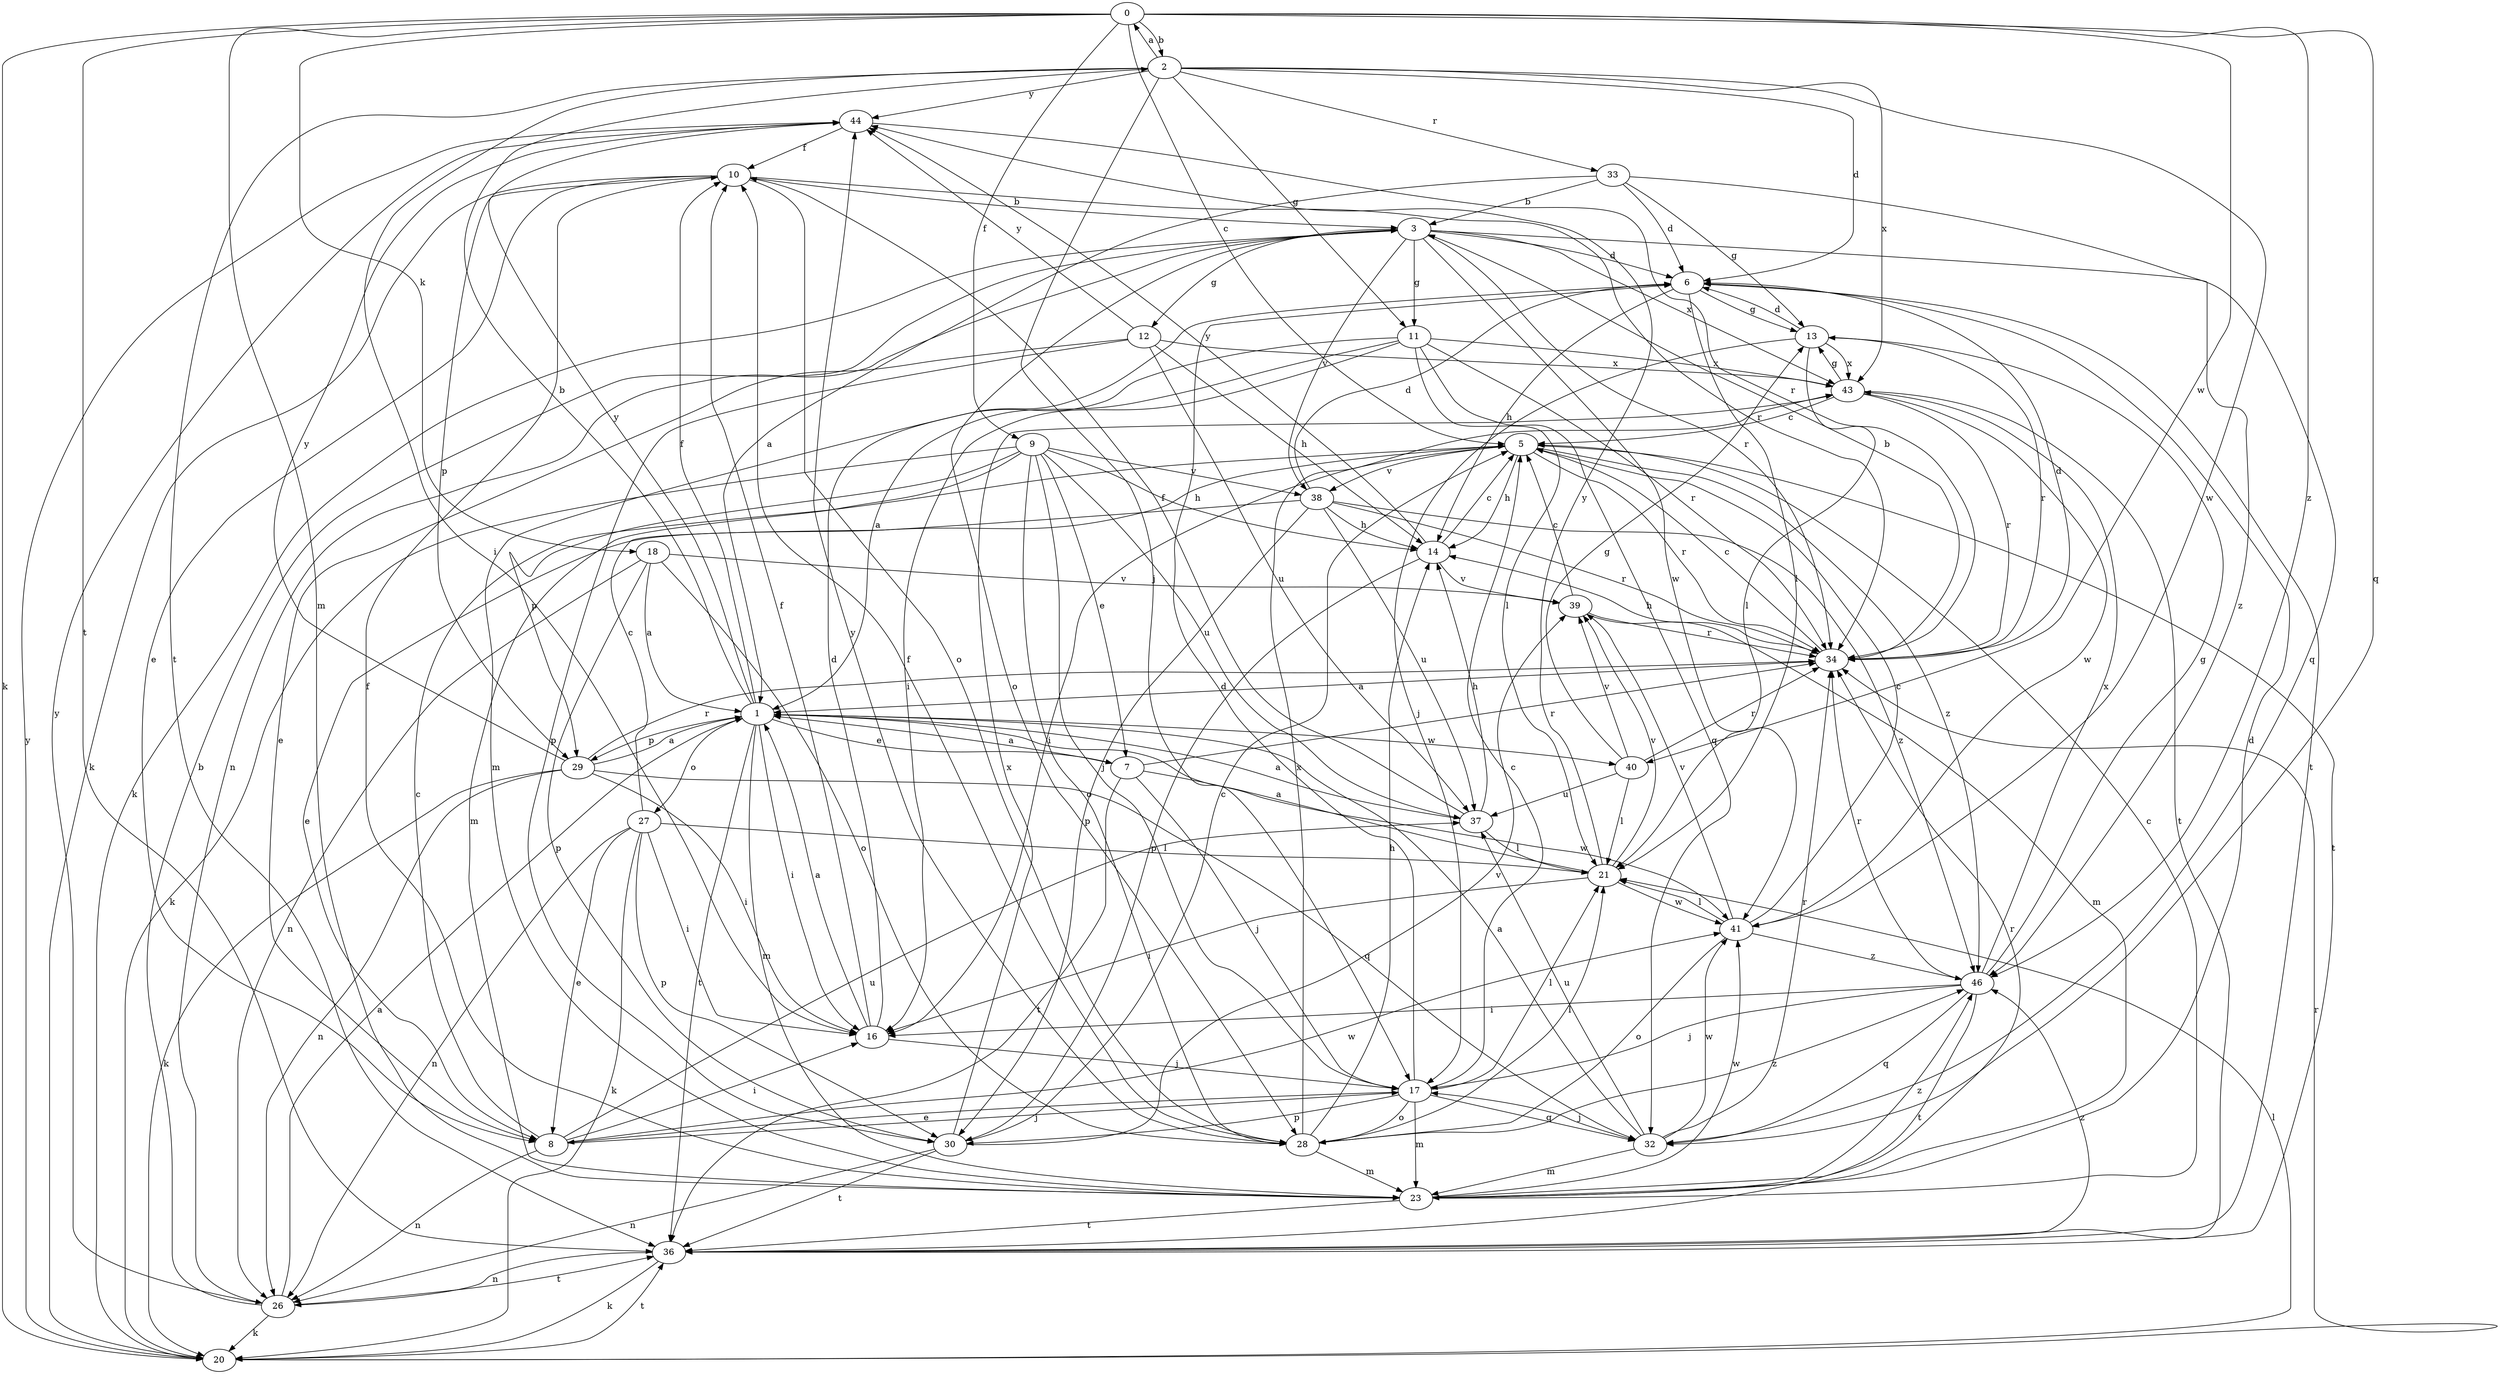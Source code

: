 strict digraph  {
0;
1;
2;
3;
5;
6;
7;
8;
9;
10;
11;
12;
13;
14;
16;
17;
18;
20;
21;
23;
26;
27;
28;
29;
30;
32;
33;
34;
36;
37;
38;
39;
40;
41;
43;
44;
46;
0 -> 2  [label=b];
0 -> 5  [label=c];
0 -> 9  [label=f];
0 -> 18  [label=k];
0 -> 20  [label=k];
0 -> 23  [label=m];
0 -> 32  [label=q];
0 -> 36  [label=t];
0 -> 40  [label=w];
0 -> 46  [label=z];
1 -> 2  [label=b];
1 -> 7  [label=e];
1 -> 10  [label=f];
1 -> 16  [label=i];
1 -> 23  [label=m];
1 -> 27  [label=o];
1 -> 29  [label=p];
1 -> 36  [label=t];
1 -> 40  [label=w];
1 -> 44  [label=y];
2 -> 0  [label=a];
2 -> 6  [label=d];
2 -> 11  [label=g];
2 -> 16  [label=i];
2 -> 17  [label=j];
2 -> 33  [label=r];
2 -> 36  [label=t];
2 -> 41  [label=w];
2 -> 43  [label=x];
2 -> 44  [label=y];
3 -> 6  [label=d];
3 -> 11  [label=g];
3 -> 12  [label=g];
3 -> 20  [label=k];
3 -> 26  [label=n];
3 -> 28  [label=o];
3 -> 34  [label=r];
3 -> 38  [label=v];
3 -> 41  [label=w];
3 -> 43  [label=x];
3 -> 46  [label=z];
5 -> 14  [label=h];
5 -> 16  [label=i];
5 -> 34  [label=r];
5 -> 36  [label=t];
5 -> 38  [label=v];
5 -> 46  [label=z];
6 -> 13  [label=g];
6 -> 14  [label=h];
6 -> 21  [label=l];
6 -> 36  [label=t];
7 -> 1  [label=a];
7 -> 17  [label=j];
7 -> 34  [label=r];
7 -> 36  [label=t];
7 -> 41  [label=w];
8 -> 5  [label=c];
8 -> 16  [label=i];
8 -> 17  [label=j];
8 -> 26  [label=n];
8 -> 37  [label=u];
8 -> 41  [label=w];
9 -> 7  [label=e];
9 -> 14  [label=h];
9 -> 17  [label=j];
9 -> 20  [label=k];
9 -> 23  [label=m];
9 -> 28  [label=o];
9 -> 29  [label=p];
9 -> 37  [label=u];
9 -> 38  [label=v];
10 -> 3  [label=b];
10 -> 8  [label=e];
10 -> 20  [label=k];
10 -> 28  [label=o];
10 -> 29  [label=p];
10 -> 34  [label=r];
11 -> 1  [label=a];
11 -> 16  [label=i];
11 -> 21  [label=l];
11 -> 23  [label=m];
11 -> 32  [label=q];
11 -> 34  [label=r];
11 -> 43  [label=x];
12 -> 8  [label=e];
12 -> 14  [label=h];
12 -> 30  [label=p];
12 -> 37  [label=u];
12 -> 43  [label=x];
12 -> 44  [label=y];
13 -> 6  [label=d];
13 -> 17  [label=j];
13 -> 21  [label=l];
13 -> 34  [label=r];
13 -> 43  [label=x];
14 -> 5  [label=c];
14 -> 30  [label=p];
14 -> 39  [label=v];
14 -> 44  [label=y];
16 -> 1  [label=a];
16 -> 6  [label=d];
16 -> 10  [label=f];
16 -> 17  [label=j];
17 -> 5  [label=c];
17 -> 6  [label=d];
17 -> 8  [label=e];
17 -> 21  [label=l];
17 -> 23  [label=m];
17 -> 28  [label=o];
17 -> 30  [label=p];
17 -> 32  [label=q];
18 -> 1  [label=a];
18 -> 26  [label=n];
18 -> 28  [label=o];
18 -> 30  [label=p];
18 -> 39  [label=v];
20 -> 21  [label=l];
20 -> 34  [label=r];
20 -> 36  [label=t];
20 -> 44  [label=y];
21 -> 1  [label=a];
21 -> 16  [label=i];
21 -> 39  [label=v];
21 -> 41  [label=w];
21 -> 44  [label=y];
23 -> 5  [label=c];
23 -> 6  [label=d];
23 -> 10  [label=f];
23 -> 34  [label=r];
23 -> 36  [label=t];
23 -> 41  [label=w];
23 -> 46  [label=z];
26 -> 1  [label=a];
26 -> 3  [label=b];
26 -> 20  [label=k];
26 -> 36  [label=t];
26 -> 44  [label=y];
27 -> 5  [label=c];
27 -> 8  [label=e];
27 -> 16  [label=i];
27 -> 20  [label=k];
27 -> 21  [label=l];
27 -> 26  [label=n];
27 -> 30  [label=p];
28 -> 10  [label=f];
28 -> 14  [label=h];
28 -> 21  [label=l];
28 -> 23  [label=m];
28 -> 43  [label=x];
28 -> 44  [label=y];
28 -> 46  [label=z];
29 -> 1  [label=a];
29 -> 16  [label=i];
29 -> 20  [label=k];
29 -> 26  [label=n];
29 -> 32  [label=q];
29 -> 34  [label=r];
29 -> 44  [label=y];
30 -> 5  [label=c];
30 -> 26  [label=n];
30 -> 36  [label=t];
30 -> 39  [label=v];
30 -> 43  [label=x];
32 -> 1  [label=a];
32 -> 17  [label=j];
32 -> 23  [label=m];
32 -> 34  [label=r];
32 -> 37  [label=u];
32 -> 41  [label=w];
33 -> 1  [label=a];
33 -> 3  [label=b];
33 -> 6  [label=d];
33 -> 13  [label=g];
33 -> 32  [label=q];
34 -> 1  [label=a];
34 -> 3  [label=b];
34 -> 5  [label=c];
34 -> 6  [label=d];
34 -> 14  [label=h];
36 -> 20  [label=k];
36 -> 26  [label=n];
36 -> 46  [label=z];
37 -> 1  [label=a];
37 -> 10  [label=f];
37 -> 14  [label=h];
37 -> 21  [label=l];
38 -> 6  [label=d];
38 -> 8  [label=e];
38 -> 14  [label=h];
38 -> 30  [label=p];
38 -> 34  [label=r];
38 -> 37  [label=u];
38 -> 46  [label=z];
39 -> 5  [label=c];
39 -> 23  [label=m];
39 -> 34  [label=r];
40 -> 13  [label=g];
40 -> 21  [label=l];
40 -> 34  [label=r];
40 -> 37  [label=u];
40 -> 39  [label=v];
41 -> 5  [label=c];
41 -> 21  [label=l];
41 -> 28  [label=o];
41 -> 39  [label=v];
41 -> 46  [label=z];
43 -> 5  [label=c];
43 -> 13  [label=g];
43 -> 34  [label=r];
43 -> 36  [label=t];
43 -> 41  [label=w];
44 -> 10  [label=f];
44 -> 34  [label=r];
46 -> 13  [label=g];
46 -> 16  [label=i];
46 -> 17  [label=j];
46 -> 32  [label=q];
46 -> 34  [label=r];
46 -> 36  [label=t];
46 -> 43  [label=x];
}
